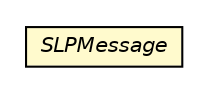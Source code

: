#!/usr/local/bin/dot
#
# Class diagram 
# Generated by UMLGraph version R5_6-24-gf6e263 (http://www.umlgraph.org/)
#

digraph G {
	edge [fontname="Helvetica",fontsize=10,labelfontname="Helvetica",labelfontsize=10];
	node [fontname="Helvetica",fontsize=10,shape=plaintext];
	nodesep=0.25;
	ranksep=0.5;
	// ch.ethz.iks.slp.impl.SLPMessage
	c7178598 [label=<<table title="ch.ethz.iks.slp.impl.SLPMessage" border="0" cellborder="1" cellspacing="0" cellpadding="2" port="p" bgcolor="lemonChiffon" href="./SLPMessage.html">
		<tr><td><table border="0" cellspacing="0" cellpadding="1">
<tr><td align="center" balign="center"><font face="Helvetica-Oblique"> SLPMessage </font></td></tr>
		</table></td></tr>
		</table>>, URL="./SLPMessage.html", fontname="Helvetica", fontcolor="black", fontsize=10.0];
}

